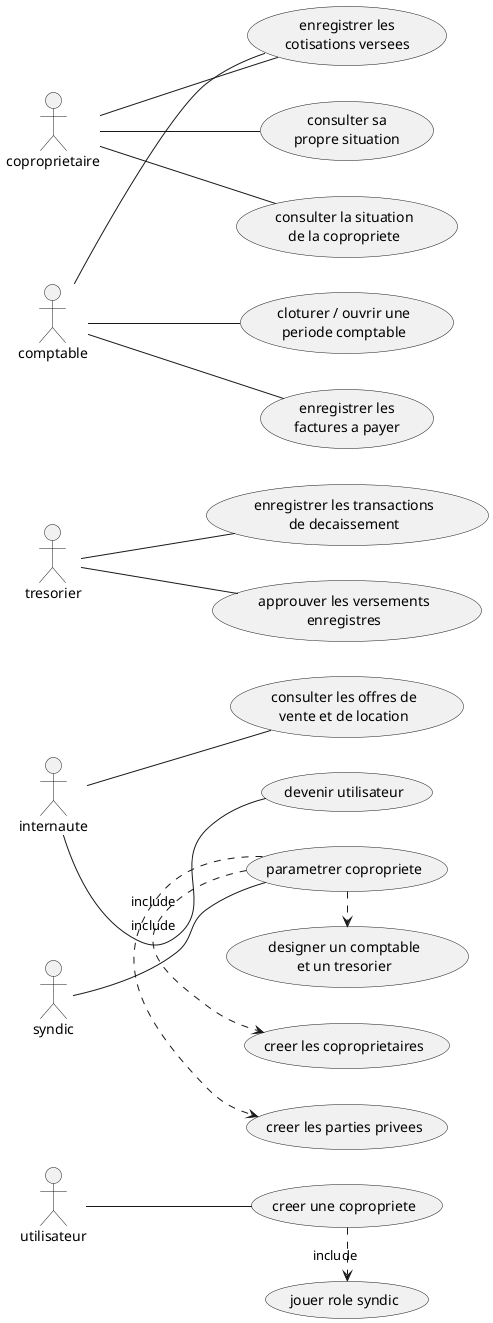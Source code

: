 @startuml 
left to right direction
actor internaute
actor utilisateur
actor syndic
actor tresorier
actor comptable
actor coproprietaire
internaute -- (consulter les offres de\nvente et de location)
internaute -- (devenir utilisateur)
utilisateur -- (creer une copropriete)
(creer une copropriete) .> (jouer role syndic) : include
syndic -- (parametrer copropriete)
(parametrer copropriete) .> (creer les parties privees) : include
(parametrer copropriete) .> (creer les coproprietaires) : include
(parametrer copropriete) .> (designer un comptable\net un tresorier)
tresorier -- (enregistrer les transactions\nde decaissement)
comptable -- (enregistrer les\ncotisations versees)
coproprietaire -- (enregistrer les\ncotisations versees)
tresorier -- (approuver les versements\nenregistres)
comptable -- (cloturer / ouvrir une\nperiode comptable)
coproprietaire -- (consulter sa\npropre situation)
coproprietaire -- (consulter la situation\nde la copropriete)
comptable -- (enregistrer les\nfactures a payer)

@enduml